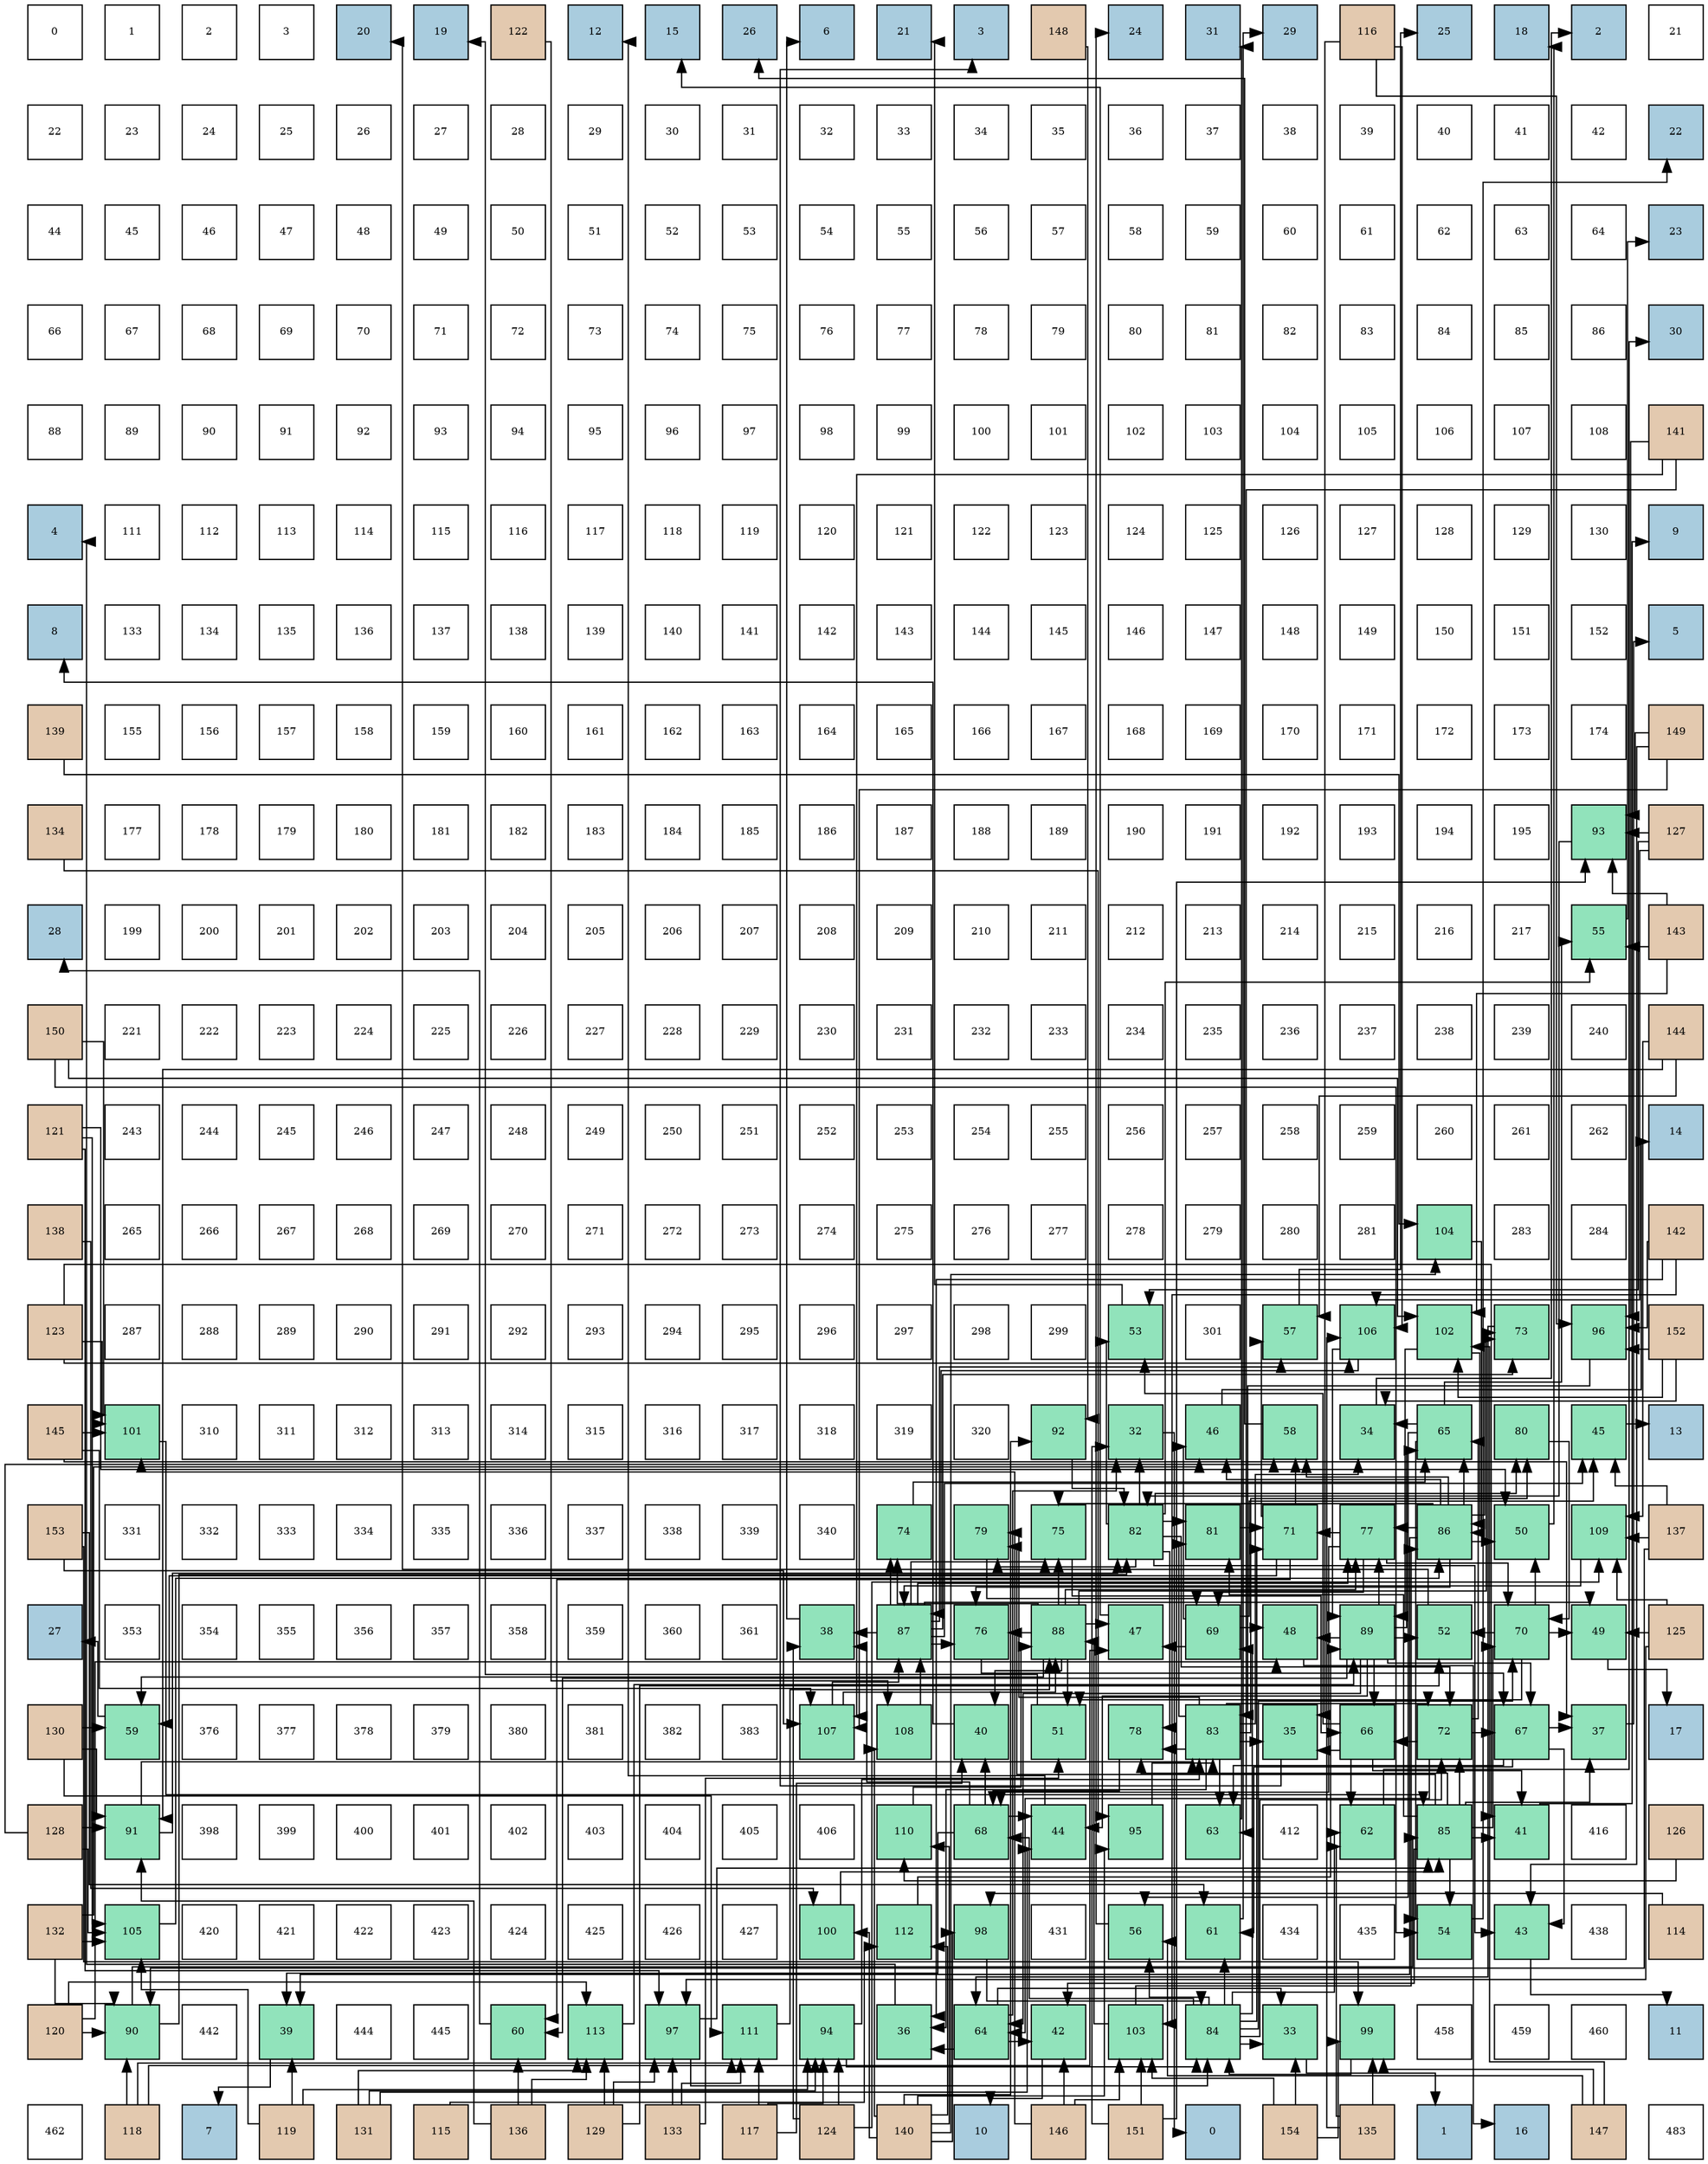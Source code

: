 digraph layout{
 rankdir=TB;
 splines=ortho;
 node [style=filled shape=square fixedsize=true width=0.6];
0[label="0", fontsize=8, fillcolor="#ffffff"];
1[label="1", fontsize=8, fillcolor="#ffffff"];
2[label="2", fontsize=8, fillcolor="#ffffff"];
3[label="3", fontsize=8, fillcolor="#ffffff"];
4[label="20", fontsize=8, fillcolor="#a9ccde"];
5[label="19", fontsize=8, fillcolor="#a9ccde"];
6[label="122", fontsize=8, fillcolor="#e3c9af"];
7[label="12", fontsize=8, fillcolor="#a9ccde"];
8[label="15", fontsize=8, fillcolor="#a9ccde"];
9[label="26", fontsize=8, fillcolor="#a9ccde"];
10[label="6", fontsize=8, fillcolor="#a9ccde"];
11[label="21", fontsize=8, fillcolor="#a9ccde"];
12[label="3", fontsize=8, fillcolor="#a9ccde"];
13[label="148", fontsize=8, fillcolor="#e3c9af"];
14[label="24", fontsize=8, fillcolor="#a9ccde"];
15[label="31", fontsize=8, fillcolor="#a9ccde"];
16[label="29", fontsize=8, fillcolor="#a9ccde"];
17[label="116", fontsize=8, fillcolor="#e3c9af"];
18[label="25", fontsize=8, fillcolor="#a9ccde"];
19[label="18", fontsize=8, fillcolor="#a9ccde"];
20[label="2", fontsize=8, fillcolor="#a9ccde"];
21[label="21", fontsize=8, fillcolor="#ffffff"];
22[label="22", fontsize=8, fillcolor="#ffffff"];
23[label="23", fontsize=8, fillcolor="#ffffff"];
24[label="24", fontsize=8, fillcolor="#ffffff"];
25[label="25", fontsize=8, fillcolor="#ffffff"];
26[label="26", fontsize=8, fillcolor="#ffffff"];
27[label="27", fontsize=8, fillcolor="#ffffff"];
28[label="28", fontsize=8, fillcolor="#ffffff"];
29[label="29", fontsize=8, fillcolor="#ffffff"];
30[label="30", fontsize=8, fillcolor="#ffffff"];
31[label="31", fontsize=8, fillcolor="#ffffff"];
32[label="32", fontsize=8, fillcolor="#ffffff"];
33[label="33", fontsize=8, fillcolor="#ffffff"];
34[label="34", fontsize=8, fillcolor="#ffffff"];
35[label="35", fontsize=8, fillcolor="#ffffff"];
36[label="36", fontsize=8, fillcolor="#ffffff"];
37[label="37", fontsize=8, fillcolor="#ffffff"];
38[label="38", fontsize=8, fillcolor="#ffffff"];
39[label="39", fontsize=8, fillcolor="#ffffff"];
40[label="40", fontsize=8, fillcolor="#ffffff"];
41[label="41", fontsize=8, fillcolor="#ffffff"];
42[label="42", fontsize=8, fillcolor="#ffffff"];
43[label="22", fontsize=8, fillcolor="#a9ccde"];
44[label="44", fontsize=8, fillcolor="#ffffff"];
45[label="45", fontsize=8, fillcolor="#ffffff"];
46[label="46", fontsize=8, fillcolor="#ffffff"];
47[label="47", fontsize=8, fillcolor="#ffffff"];
48[label="48", fontsize=8, fillcolor="#ffffff"];
49[label="49", fontsize=8, fillcolor="#ffffff"];
50[label="50", fontsize=8, fillcolor="#ffffff"];
51[label="51", fontsize=8, fillcolor="#ffffff"];
52[label="52", fontsize=8, fillcolor="#ffffff"];
53[label="53", fontsize=8, fillcolor="#ffffff"];
54[label="54", fontsize=8, fillcolor="#ffffff"];
55[label="55", fontsize=8, fillcolor="#ffffff"];
56[label="56", fontsize=8, fillcolor="#ffffff"];
57[label="57", fontsize=8, fillcolor="#ffffff"];
58[label="58", fontsize=8, fillcolor="#ffffff"];
59[label="59", fontsize=8, fillcolor="#ffffff"];
60[label="60", fontsize=8, fillcolor="#ffffff"];
61[label="61", fontsize=8, fillcolor="#ffffff"];
62[label="62", fontsize=8, fillcolor="#ffffff"];
63[label="63", fontsize=8, fillcolor="#ffffff"];
64[label="64", fontsize=8, fillcolor="#ffffff"];
65[label="23", fontsize=8, fillcolor="#a9ccde"];
66[label="66", fontsize=8, fillcolor="#ffffff"];
67[label="67", fontsize=8, fillcolor="#ffffff"];
68[label="68", fontsize=8, fillcolor="#ffffff"];
69[label="69", fontsize=8, fillcolor="#ffffff"];
70[label="70", fontsize=8, fillcolor="#ffffff"];
71[label="71", fontsize=8, fillcolor="#ffffff"];
72[label="72", fontsize=8, fillcolor="#ffffff"];
73[label="73", fontsize=8, fillcolor="#ffffff"];
74[label="74", fontsize=8, fillcolor="#ffffff"];
75[label="75", fontsize=8, fillcolor="#ffffff"];
76[label="76", fontsize=8, fillcolor="#ffffff"];
77[label="77", fontsize=8, fillcolor="#ffffff"];
78[label="78", fontsize=8, fillcolor="#ffffff"];
79[label="79", fontsize=8, fillcolor="#ffffff"];
80[label="80", fontsize=8, fillcolor="#ffffff"];
81[label="81", fontsize=8, fillcolor="#ffffff"];
82[label="82", fontsize=8, fillcolor="#ffffff"];
83[label="83", fontsize=8, fillcolor="#ffffff"];
84[label="84", fontsize=8, fillcolor="#ffffff"];
85[label="85", fontsize=8, fillcolor="#ffffff"];
86[label="86", fontsize=8, fillcolor="#ffffff"];
87[label="30", fontsize=8, fillcolor="#a9ccde"];
88[label="88", fontsize=8, fillcolor="#ffffff"];
89[label="89", fontsize=8, fillcolor="#ffffff"];
90[label="90", fontsize=8, fillcolor="#ffffff"];
91[label="91", fontsize=8, fillcolor="#ffffff"];
92[label="92", fontsize=8, fillcolor="#ffffff"];
93[label="93", fontsize=8, fillcolor="#ffffff"];
94[label="94", fontsize=8, fillcolor="#ffffff"];
95[label="95", fontsize=8, fillcolor="#ffffff"];
96[label="96", fontsize=8, fillcolor="#ffffff"];
97[label="97", fontsize=8, fillcolor="#ffffff"];
98[label="98", fontsize=8, fillcolor="#ffffff"];
99[label="99", fontsize=8, fillcolor="#ffffff"];
100[label="100", fontsize=8, fillcolor="#ffffff"];
101[label="101", fontsize=8, fillcolor="#ffffff"];
102[label="102", fontsize=8, fillcolor="#ffffff"];
103[label="103", fontsize=8, fillcolor="#ffffff"];
104[label="104", fontsize=8, fillcolor="#ffffff"];
105[label="105", fontsize=8, fillcolor="#ffffff"];
106[label="106", fontsize=8, fillcolor="#ffffff"];
107[label="107", fontsize=8, fillcolor="#ffffff"];
108[label="108", fontsize=8, fillcolor="#ffffff"];
109[label="141", fontsize=8, fillcolor="#e3c9af"];
110[label="4", fontsize=8, fillcolor="#a9ccde"];
111[label="111", fontsize=8, fillcolor="#ffffff"];
112[label="112", fontsize=8, fillcolor="#ffffff"];
113[label="113", fontsize=8, fillcolor="#ffffff"];
114[label="114", fontsize=8, fillcolor="#ffffff"];
115[label="115", fontsize=8, fillcolor="#ffffff"];
116[label="116", fontsize=8, fillcolor="#ffffff"];
117[label="117", fontsize=8, fillcolor="#ffffff"];
118[label="118", fontsize=8, fillcolor="#ffffff"];
119[label="119", fontsize=8, fillcolor="#ffffff"];
120[label="120", fontsize=8, fillcolor="#ffffff"];
121[label="121", fontsize=8, fillcolor="#ffffff"];
122[label="122", fontsize=8, fillcolor="#ffffff"];
123[label="123", fontsize=8, fillcolor="#ffffff"];
124[label="124", fontsize=8, fillcolor="#ffffff"];
125[label="125", fontsize=8, fillcolor="#ffffff"];
126[label="126", fontsize=8, fillcolor="#ffffff"];
127[label="127", fontsize=8, fillcolor="#ffffff"];
128[label="128", fontsize=8, fillcolor="#ffffff"];
129[label="129", fontsize=8, fillcolor="#ffffff"];
130[label="130", fontsize=8, fillcolor="#ffffff"];
131[label="9", fontsize=8, fillcolor="#a9ccde"];
132[label="8", fontsize=8, fillcolor="#a9ccde"];
133[label="133", fontsize=8, fillcolor="#ffffff"];
134[label="134", fontsize=8, fillcolor="#ffffff"];
135[label="135", fontsize=8, fillcolor="#ffffff"];
136[label="136", fontsize=8, fillcolor="#ffffff"];
137[label="137", fontsize=8, fillcolor="#ffffff"];
138[label="138", fontsize=8, fillcolor="#ffffff"];
139[label="139", fontsize=8, fillcolor="#ffffff"];
140[label="140", fontsize=8, fillcolor="#ffffff"];
141[label="141", fontsize=8, fillcolor="#ffffff"];
142[label="142", fontsize=8, fillcolor="#ffffff"];
143[label="143", fontsize=8, fillcolor="#ffffff"];
144[label="144", fontsize=8, fillcolor="#ffffff"];
145[label="145", fontsize=8, fillcolor="#ffffff"];
146[label="146", fontsize=8, fillcolor="#ffffff"];
147[label="147", fontsize=8, fillcolor="#ffffff"];
148[label="148", fontsize=8, fillcolor="#ffffff"];
149[label="149", fontsize=8, fillcolor="#ffffff"];
150[label="150", fontsize=8, fillcolor="#ffffff"];
151[label="151", fontsize=8, fillcolor="#ffffff"];
152[label="152", fontsize=8, fillcolor="#ffffff"];
153[label="5", fontsize=8, fillcolor="#a9ccde"];
154[label="139", fontsize=8, fillcolor="#e3c9af"];
155[label="155", fontsize=8, fillcolor="#ffffff"];
156[label="156", fontsize=8, fillcolor="#ffffff"];
157[label="157", fontsize=8, fillcolor="#ffffff"];
158[label="158", fontsize=8, fillcolor="#ffffff"];
159[label="159", fontsize=8, fillcolor="#ffffff"];
160[label="160", fontsize=8, fillcolor="#ffffff"];
161[label="161", fontsize=8, fillcolor="#ffffff"];
162[label="162", fontsize=8, fillcolor="#ffffff"];
163[label="163", fontsize=8, fillcolor="#ffffff"];
164[label="164", fontsize=8, fillcolor="#ffffff"];
165[label="165", fontsize=8, fillcolor="#ffffff"];
166[label="166", fontsize=8, fillcolor="#ffffff"];
167[label="167", fontsize=8, fillcolor="#ffffff"];
168[label="168", fontsize=8, fillcolor="#ffffff"];
169[label="169", fontsize=8, fillcolor="#ffffff"];
170[label="170", fontsize=8, fillcolor="#ffffff"];
171[label="171", fontsize=8, fillcolor="#ffffff"];
172[label="172", fontsize=8, fillcolor="#ffffff"];
173[label="173", fontsize=8, fillcolor="#ffffff"];
174[label="174", fontsize=8, fillcolor="#ffffff"];
175[label="149", fontsize=8, fillcolor="#e3c9af"];
176[label="134", fontsize=8, fillcolor="#e3c9af"];
177[label="177", fontsize=8, fillcolor="#ffffff"];
178[label="178", fontsize=8, fillcolor="#ffffff"];
179[label="179", fontsize=8, fillcolor="#ffffff"];
180[label="180", fontsize=8, fillcolor="#ffffff"];
181[label="181", fontsize=8, fillcolor="#ffffff"];
182[label="182", fontsize=8, fillcolor="#ffffff"];
183[label="183", fontsize=8, fillcolor="#ffffff"];
184[label="184", fontsize=8, fillcolor="#ffffff"];
185[label="185", fontsize=8, fillcolor="#ffffff"];
186[label="186", fontsize=8, fillcolor="#ffffff"];
187[label="187", fontsize=8, fillcolor="#ffffff"];
188[label="188", fontsize=8, fillcolor="#ffffff"];
189[label="189", fontsize=8, fillcolor="#ffffff"];
190[label="190", fontsize=8, fillcolor="#ffffff"];
191[label="191", fontsize=8, fillcolor="#ffffff"];
192[label="192", fontsize=8, fillcolor="#ffffff"];
193[label="193", fontsize=8, fillcolor="#ffffff"];
194[label="194", fontsize=8, fillcolor="#ffffff"];
195[label="195", fontsize=8, fillcolor="#ffffff"];
196[label="93", fontsize=8, fillcolor="#91e3bb"];
197[label="127", fontsize=8, fillcolor="#e3c9af"];
198[label="28", fontsize=8, fillcolor="#a9ccde"];
199[label="199", fontsize=8, fillcolor="#ffffff"];
200[label="200", fontsize=8, fillcolor="#ffffff"];
201[label="201", fontsize=8, fillcolor="#ffffff"];
202[label="202", fontsize=8, fillcolor="#ffffff"];
203[label="203", fontsize=8, fillcolor="#ffffff"];
204[label="204", fontsize=8, fillcolor="#ffffff"];
205[label="205", fontsize=8, fillcolor="#ffffff"];
206[label="206", fontsize=8, fillcolor="#ffffff"];
207[label="207", fontsize=8, fillcolor="#ffffff"];
208[label="208", fontsize=8, fillcolor="#ffffff"];
209[label="209", fontsize=8, fillcolor="#ffffff"];
210[label="210", fontsize=8, fillcolor="#ffffff"];
211[label="211", fontsize=8, fillcolor="#ffffff"];
212[label="212", fontsize=8, fillcolor="#ffffff"];
213[label="213", fontsize=8, fillcolor="#ffffff"];
214[label="214", fontsize=8, fillcolor="#ffffff"];
215[label="215", fontsize=8, fillcolor="#ffffff"];
216[label="216", fontsize=8, fillcolor="#ffffff"];
217[label="217", fontsize=8, fillcolor="#ffffff"];
218[label="55", fontsize=8, fillcolor="#91e3bb"];
219[label="143", fontsize=8, fillcolor="#e3c9af"];
220[label="150", fontsize=8, fillcolor="#e3c9af"];
221[label="221", fontsize=8, fillcolor="#ffffff"];
222[label="222", fontsize=8, fillcolor="#ffffff"];
223[label="223", fontsize=8, fillcolor="#ffffff"];
224[label="224", fontsize=8, fillcolor="#ffffff"];
225[label="225", fontsize=8, fillcolor="#ffffff"];
226[label="226", fontsize=8, fillcolor="#ffffff"];
227[label="227", fontsize=8, fillcolor="#ffffff"];
228[label="228", fontsize=8, fillcolor="#ffffff"];
229[label="229", fontsize=8, fillcolor="#ffffff"];
230[label="230", fontsize=8, fillcolor="#ffffff"];
231[label="231", fontsize=8, fillcolor="#ffffff"];
232[label="232", fontsize=8, fillcolor="#ffffff"];
233[label="233", fontsize=8, fillcolor="#ffffff"];
234[label="234", fontsize=8, fillcolor="#ffffff"];
235[label="235", fontsize=8, fillcolor="#ffffff"];
236[label="236", fontsize=8, fillcolor="#ffffff"];
237[label="237", fontsize=8, fillcolor="#ffffff"];
238[label="238", fontsize=8, fillcolor="#ffffff"];
239[label="239", fontsize=8, fillcolor="#ffffff"];
240[label="240", fontsize=8, fillcolor="#ffffff"];
241[label="144", fontsize=8, fillcolor="#e3c9af"];
242[label="121", fontsize=8, fillcolor="#e3c9af"];
243[label="243", fontsize=8, fillcolor="#ffffff"];
244[label="244", fontsize=8, fillcolor="#ffffff"];
245[label="245", fontsize=8, fillcolor="#ffffff"];
246[label="246", fontsize=8, fillcolor="#ffffff"];
247[label="247", fontsize=8, fillcolor="#ffffff"];
248[label="248", fontsize=8, fillcolor="#ffffff"];
249[label="249", fontsize=8, fillcolor="#ffffff"];
250[label="250", fontsize=8, fillcolor="#ffffff"];
251[label="251", fontsize=8, fillcolor="#ffffff"];
252[label="252", fontsize=8, fillcolor="#ffffff"];
253[label="253", fontsize=8, fillcolor="#ffffff"];
254[label="254", fontsize=8, fillcolor="#ffffff"];
255[label="255", fontsize=8, fillcolor="#ffffff"];
256[label="256", fontsize=8, fillcolor="#ffffff"];
257[label="257", fontsize=8, fillcolor="#ffffff"];
258[label="258", fontsize=8, fillcolor="#ffffff"];
259[label="259", fontsize=8, fillcolor="#ffffff"];
260[label="260", fontsize=8, fillcolor="#ffffff"];
261[label="261", fontsize=8, fillcolor="#ffffff"];
262[label="262", fontsize=8, fillcolor="#ffffff"];
263[label="14", fontsize=8, fillcolor="#a9ccde"];
264[label="138", fontsize=8, fillcolor="#e3c9af"];
265[label="265", fontsize=8, fillcolor="#ffffff"];
266[label="266", fontsize=8, fillcolor="#ffffff"];
267[label="267", fontsize=8, fillcolor="#ffffff"];
268[label="268", fontsize=8, fillcolor="#ffffff"];
269[label="269", fontsize=8, fillcolor="#ffffff"];
270[label="270", fontsize=8, fillcolor="#ffffff"];
271[label="271", fontsize=8, fillcolor="#ffffff"];
272[label="272", fontsize=8, fillcolor="#ffffff"];
273[label="273", fontsize=8, fillcolor="#ffffff"];
274[label="274", fontsize=8, fillcolor="#ffffff"];
275[label="275", fontsize=8, fillcolor="#ffffff"];
276[label="276", fontsize=8, fillcolor="#ffffff"];
277[label="277", fontsize=8, fillcolor="#ffffff"];
278[label="278", fontsize=8, fillcolor="#ffffff"];
279[label="279", fontsize=8, fillcolor="#ffffff"];
280[label="280", fontsize=8, fillcolor="#ffffff"];
281[label="281", fontsize=8, fillcolor="#ffffff"];
282[label="104", fontsize=8, fillcolor="#91e3bb"];
283[label="283", fontsize=8, fillcolor="#ffffff"];
284[label="284", fontsize=8, fillcolor="#ffffff"];
285[label="142", fontsize=8, fillcolor="#e3c9af"];
286[label="123", fontsize=8, fillcolor="#e3c9af"];
287[label="287", fontsize=8, fillcolor="#ffffff"];
288[label="288", fontsize=8, fillcolor="#ffffff"];
289[label="289", fontsize=8, fillcolor="#ffffff"];
290[label="290", fontsize=8, fillcolor="#ffffff"];
291[label="291", fontsize=8, fillcolor="#ffffff"];
292[label="292", fontsize=8, fillcolor="#ffffff"];
293[label="293", fontsize=8, fillcolor="#ffffff"];
294[label="294", fontsize=8, fillcolor="#ffffff"];
295[label="295", fontsize=8, fillcolor="#ffffff"];
296[label="296", fontsize=8, fillcolor="#ffffff"];
297[label="297", fontsize=8, fillcolor="#ffffff"];
298[label="298", fontsize=8, fillcolor="#ffffff"];
299[label="299", fontsize=8, fillcolor="#ffffff"];
300[label="53", fontsize=8, fillcolor="#91e3bb"];
301[label="301", fontsize=8, fillcolor="#ffffff"];
302[label="57", fontsize=8, fillcolor="#91e3bb"];
303[label="106", fontsize=8, fillcolor="#91e3bb"];
304[label="102", fontsize=8, fillcolor="#91e3bb"];
305[label="73", fontsize=8, fillcolor="#91e3bb"];
306[label="96", fontsize=8, fillcolor="#91e3bb"];
307[label="152", fontsize=8, fillcolor="#e3c9af"];
308[label="145", fontsize=8, fillcolor="#e3c9af"];
309[label="101", fontsize=8, fillcolor="#91e3bb"];
310[label="310", fontsize=8, fillcolor="#ffffff"];
311[label="311", fontsize=8, fillcolor="#ffffff"];
312[label="312", fontsize=8, fillcolor="#ffffff"];
313[label="313", fontsize=8, fillcolor="#ffffff"];
314[label="314", fontsize=8, fillcolor="#ffffff"];
315[label="315", fontsize=8, fillcolor="#ffffff"];
316[label="316", fontsize=8, fillcolor="#ffffff"];
317[label="317", fontsize=8, fillcolor="#ffffff"];
318[label="318", fontsize=8, fillcolor="#ffffff"];
319[label="319", fontsize=8, fillcolor="#ffffff"];
320[label="320", fontsize=8, fillcolor="#ffffff"];
321[label="92", fontsize=8, fillcolor="#91e3bb"];
322[label="32", fontsize=8, fillcolor="#91e3bb"];
323[label="46", fontsize=8, fillcolor="#91e3bb"];
324[label="58", fontsize=8, fillcolor="#91e3bb"];
325[label="34", fontsize=8, fillcolor="#91e3bb"];
326[label="65", fontsize=8, fillcolor="#91e3bb"];
327[label="80", fontsize=8, fillcolor="#91e3bb"];
328[label="45", fontsize=8, fillcolor="#91e3bb"];
329[label="13", fontsize=8, fillcolor="#a9ccde"];
330[label="153", fontsize=8, fillcolor="#e3c9af"];
331[label="331", fontsize=8, fillcolor="#ffffff"];
332[label="332", fontsize=8, fillcolor="#ffffff"];
333[label="333", fontsize=8, fillcolor="#ffffff"];
334[label="334", fontsize=8, fillcolor="#ffffff"];
335[label="335", fontsize=8, fillcolor="#ffffff"];
336[label="336", fontsize=8, fillcolor="#ffffff"];
337[label="337", fontsize=8, fillcolor="#ffffff"];
338[label="338", fontsize=8, fillcolor="#ffffff"];
339[label="339", fontsize=8, fillcolor="#ffffff"];
340[label="340", fontsize=8, fillcolor="#ffffff"];
341[label="74", fontsize=8, fillcolor="#91e3bb"];
342[label="79", fontsize=8, fillcolor="#91e3bb"];
343[label="75", fontsize=8, fillcolor="#91e3bb"];
344[label="82", fontsize=8, fillcolor="#91e3bb"];
345[label="81", fontsize=8, fillcolor="#91e3bb"];
346[label="71", fontsize=8, fillcolor="#91e3bb"];
347[label="77", fontsize=8, fillcolor="#91e3bb"];
348[label="86", fontsize=8, fillcolor="#91e3bb"];
349[label="50", fontsize=8, fillcolor="#91e3bb"];
350[label="109", fontsize=8, fillcolor="#91e3bb"];
351[label="137", fontsize=8, fillcolor="#e3c9af"];
352[label="27", fontsize=8, fillcolor="#a9ccde"];
353[label="353", fontsize=8, fillcolor="#ffffff"];
354[label="354", fontsize=8, fillcolor="#ffffff"];
355[label="355", fontsize=8, fillcolor="#ffffff"];
356[label="356", fontsize=8, fillcolor="#ffffff"];
357[label="357", fontsize=8, fillcolor="#ffffff"];
358[label="358", fontsize=8, fillcolor="#ffffff"];
359[label="359", fontsize=8, fillcolor="#ffffff"];
360[label="360", fontsize=8, fillcolor="#ffffff"];
361[label="361", fontsize=8, fillcolor="#ffffff"];
362[label="38", fontsize=8, fillcolor="#91e3bb"];
363[label="87", fontsize=8, fillcolor="#91e3bb"];
364[label="76", fontsize=8, fillcolor="#91e3bb"];
365[label="88", fontsize=8, fillcolor="#91e3bb"];
366[label="47", fontsize=8, fillcolor="#91e3bb"];
367[label="69", fontsize=8, fillcolor="#91e3bb"];
368[label="48", fontsize=8, fillcolor="#91e3bb"];
369[label="89", fontsize=8, fillcolor="#91e3bb"];
370[label="52", fontsize=8, fillcolor="#91e3bb"];
371[label="70", fontsize=8, fillcolor="#91e3bb"];
372[label="49", fontsize=8, fillcolor="#91e3bb"];
373[label="125", fontsize=8, fillcolor="#e3c9af"];
374[label="130", fontsize=8, fillcolor="#e3c9af"];
375[label="59", fontsize=8, fillcolor="#91e3bb"];
376[label="376", fontsize=8, fillcolor="#ffffff"];
377[label="377", fontsize=8, fillcolor="#ffffff"];
378[label="378", fontsize=8, fillcolor="#ffffff"];
379[label="379", fontsize=8, fillcolor="#ffffff"];
380[label="380", fontsize=8, fillcolor="#ffffff"];
381[label="381", fontsize=8, fillcolor="#ffffff"];
382[label="382", fontsize=8, fillcolor="#ffffff"];
383[label="383", fontsize=8, fillcolor="#ffffff"];
384[label="107", fontsize=8, fillcolor="#91e3bb"];
385[label="108", fontsize=8, fillcolor="#91e3bb"];
386[label="40", fontsize=8, fillcolor="#91e3bb"];
387[label="51", fontsize=8, fillcolor="#91e3bb"];
388[label="78", fontsize=8, fillcolor="#91e3bb"];
389[label="83", fontsize=8, fillcolor="#91e3bb"];
390[label="35", fontsize=8, fillcolor="#91e3bb"];
391[label="66", fontsize=8, fillcolor="#91e3bb"];
392[label="72", fontsize=8, fillcolor="#91e3bb"];
393[label="67", fontsize=8, fillcolor="#91e3bb"];
394[label="37", fontsize=8, fillcolor="#91e3bb"];
395[label="17", fontsize=8, fillcolor="#a9ccde"];
396[label="128", fontsize=8, fillcolor="#e3c9af"];
397[label="91", fontsize=8, fillcolor="#91e3bb"];
398[label="398", fontsize=8, fillcolor="#ffffff"];
399[label="399", fontsize=8, fillcolor="#ffffff"];
400[label="400", fontsize=8, fillcolor="#ffffff"];
401[label="401", fontsize=8, fillcolor="#ffffff"];
402[label="402", fontsize=8, fillcolor="#ffffff"];
403[label="403", fontsize=8, fillcolor="#ffffff"];
404[label="404", fontsize=8, fillcolor="#ffffff"];
405[label="405", fontsize=8, fillcolor="#ffffff"];
406[label="406", fontsize=8, fillcolor="#ffffff"];
407[label="110", fontsize=8, fillcolor="#91e3bb"];
408[label="68", fontsize=8, fillcolor="#91e3bb"];
409[label="44", fontsize=8, fillcolor="#91e3bb"];
410[label="95", fontsize=8, fillcolor="#91e3bb"];
411[label="63", fontsize=8, fillcolor="#91e3bb"];
412[label="412", fontsize=8, fillcolor="#ffffff"];
413[label="62", fontsize=8, fillcolor="#91e3bb"];
414[label="85", fontsize=8, fillcolor="#91e3bb"];
415[label="41", fontsize=8, fillcolor="#91e3bb"];
416[label="416", fontsize=8, fillcolor="#ffffff"];
417[label="126", fontsize=8, fillcolor="#e3c9af"];
418[label="132", fontsize=8, fillcolor="#e3c9af"];
419[label="105", fontsize=8, fillcolor="#91e3bb"];
420[label="420", fontsize=8, fillcolor="#ffffff"];
421[label="421", fontsize=8, fillcolor="#ffffff"];
422[label="422", fontsize=8, fillcolor="#ffffff"];
423[label="423", fontsize=8, fillcolor="#ffffff"];
424[label="424", fontsize=8, fillcolor="#ffffff"];
425[label="425", fontsize=8, fillcolor="#ffffff"];
426[label="426", fontsize=8, fillcolor="#ffffff"];
427[label="427", fontsize=8, fillcolor="#ffffff"];
428[label="100", fontsize=8, fillcolor="#91e3bb"];
429[label="112", fontsize=8, fillcolor="#91e3bb"];
430[label="98", fontsize=8, fillcolor="#91e3bb"];
431[label="431", fontsize=8, fillcolor="#ffffff"];
432[label="56", fontsize=8, fillcolor="#91e3bb"];
433[label="61", fontsize=8, fillcolor="#91e3bb"];
434[label="434", fontsize=8, fillcolor="#ffffff"];
435[label="435", fontsize=8, fillcolor="#ffffff"];
436[label="54", fontsize=8, fillcolor="#91e3bb"];
437[label="43", fontsize=8, fillcolor="#91e3bb"];
438[label="438", fontsize=8, fillcolor="#ffffff"];
439[label="114", fontsize=8, fillcolor="#e3c9af"];
440[label="120", fontsize=8, fillcolor="#e3c9af"];
441[label="90", fontsize=8, fillcolor="#91e3bb"];
442[label="442", fontsize=8, fillcolor="#ffffff"];
443[label="39", fontsize=8, fillcolor="#91e3bb"];
444[label="444", fontsize=8, fillcolor="#ffffff"];
445[label="445", fontsize=8, fillcolor="#ffffff"];
446[label="60", fontsize=8, fillcolor="#91e3bb"];
447[label="113", fontsize=8, fillcolor="#91e3bb"];
448[label="97", fontsize=8, fillcolor="#91e3bb"];
449[label="111", fontsize=8, fillcolor="#91e3bb"];
450[label="94", fontsize=8, fillcolor="#91e3bb"];
451[label="36", fontsize=8, fillcolor="#91e3bb"];
452[label="64", fontsize=8, fillcolor="#91e3bb"];
453[label="42", fontsize=8, fillcolor="#91e3bb"];
454[label="103", fontsize=8, fillcolor="#91e3bb"];
455[label="84", fontsize=8, fillcolor="#91e3bb"];
456[label="33", fontsize=8, fillcolor="#91e3bb"];
457[label="99", fontsize=8, fillcolor="#91e3bb"];
458[label="458", fontsize=8, fillcolor="#ffffff"];
459[label="459", fontsize=8, fillcolor="#ffffff"];
460[label="460", fontsize=8, fillcolor="#ffffff"];
461[label="11", fontsize=8, fillcolor="#a9ccde"];
462[label="462", fontsize=8, fillcolor="#ffffff"];
463[label="118", fontsize=8, fillcolor="#e3c9af"];
464[label="7", fontsize=8, fillcolor="#a9ccde"];
465[label="119", fontsize=8, fillcolor="#e3c9af"];
466[label="131", fontsize=8, fillcolor="#e3c9af"];
467[label="115", fontsize=8, fillcolor="#e3c9af"];
468[label="136", fontsize=8, fillcolor="#e3c9af"];
469[label="129", fontsize=8, fillcolor="#e3c9af"];
470[label="133", fontsize=8, fillcolor="#e3c9af"];
471[label="117", fontsize=8, fillcolor="#e3c9af"];
472[label="124", fontsize=8, fillcolor="#e3c9af"];
473[label="140", fontsize=8, fillcolor="#e3c9af"];
474[label="10", fontsize=8, fillcolor="#a9ccde"];
475[label="146", fontsize=8, fillcolor="#e3c9af"];
476[label="151", fontsize=8, fillcolor="#e3c9af"];
477[label="0", fontsize=8, fillcolor="#a9ccde"];
478[label="154", fontsize=8, fillcolor="#e3c9af"];
479[label="135", fontsize=8, fillcolor="#e3c9af"];
480[label="1", fontsize=8, fillcolor="#a9ccde"];
481[label="16", fontsize=8, fillcolor="#a9ccde"];
482[label="147", fontsize=8, fillcolor="#e3c9af"];
483[label="483", fontsize=8, fillcolor="#ffffff"];
edge [constraint=false, style=vis];322 -> 477;
456 -> 480;
325 -> 20;
390 -> 12;
451 -> 110;
394 -> 153;
362 -> 10;
443 -> 464;
386 -> 132;
415 -> 131;
453 -> 474;
437 -> 461;
409 -> 7;
328 -> 329;
323 -> 263;
366 -> 8;
368 -> 481;
372 -> 395;
349 -> 19;
387 -> 5;
370 -> 4;
300 -> 11;
436 -> 43;
218 -> 65;
432 -> 14;
302 -> 18;
324 -> 9;
375 -> 352;
446 -> 198;
433 -> 16;
413 -> 87;
411 -> 15;
452 -> 322;
452 -> 456;
452 -> 451;
452 -> 453;
326 -> 325;
326 -> 436;
326 -> 218;
326 -> 432;
391 -> 390;
391 -> 415;
391 -> 300;
391 -> 413;
393 -> 394;
393 -> 437;
393 -> 433;
393 -> 411;
408 -> 362;
408 -> 443;
408 -> 386;
408 -> 409;
367 -> 328;
367 -> 323;
367 -> 366;
367 -> 368;
371 -> 372;
371 -> 349;
371 -> 387;
371 -> 370;
346 -> 302;
346 -> 324;
346 -> 375;
346 -> 446;
392 -> 452;
392 -> 326;
392 -> 391;
392 -> 393;
305 -> 452;
341 -> 326;
343 -> 391;
364 -> 393;
347 -> 408;
347 -> 367;
347 -> 371;
347 -> 346;
388 -> 408;
342 -> 367;
327 -> 371;
345 -> 346;
344 -> 322;
344 -> 437;
344 -> 300;
344 -> 218;
344 -> 392;
344 -> 388;
344 -> 342;
344 -> 327;
344 -> 345;
389 -> 325;
389 -> 390;
389 -> 451;
389 -> 411;
389 -> 392;
389 -> 388;
389 -> 342;
389 -> 327;
389 -> 345;
455 -> 456;
455 -> 432;
455 -> 433;
455 -> 413;
455 -> 408;
455 -> 367;
455 -> 371;
455 -> 346;
455 -> 392;
414 -> 394;
414 -> 415;
414 -> 453;
414 -> 436;
414 -> 371;
414 -> 392;
414 -> 388;
414 -> 342;
414 -> 345;
348 -> 443;
348 -> 323;
348 -> 349;
348 -> 324;
348 -> 326;
348 -> 305;
348 -> 343;
348 -> 364;
348 -> 347;
363 -> 362;
363 -> 328;
363 -> 372;
363 -> 302;
363 -> 305;
363 -> 341;
363 -> 343;
363 -> 364;
363 -> 347;
365 -> 386;
365 -> 366;
365 -> 387;
365 -> 375;
365 -> 305;
365 -> 341;
365 -> 343;
365 -> 364;
365 -> 347;
369 -> 409;
369 -> 368;
369 -> 370;
369 -> 446;
369 -> 452;
369 -> 326;
369 -> 391;
369 -> 393;
369 -> 347;
441 -> 344;
441 -> 414;
397 -> 344;
397 -> 389;
321 -> 344;
196 -> 344;
450 -> 389;
450 -> 455;
410 -> 389;
306 -> 389;
448 -> 455;
448 -> 414;
430 -> 455;
457 -> 455;
428 -> 414;
309 -> 414;
304 -> 348;
304 -> 369;
454 -> 348;
454 -> 365;
282 -> 348;
419 -> 348;
303 -> 363;
303 -> 369;
384 -> 363;
384 -> 365;
385 -> 363;
350 -> 363;
407 -> 365;
449 -> 365;
429 -> 369;
447 -> 369;
439 -> 430;
467 -> 429;
17 -> 390;
17 -> 306;
17 -> 303;
471 -> 386;
471 -> 450;
471 -> 449;
463 -> 366;
463 -> 441;
463 -> 449;
465 -> 443;
465 -> 450;
465 -> 419;
440 -> 368;
440 -> 441;
440 -> 447;
242 -> 349;
242 -> 448;
242 -> 419;
6 -> 385;
286 -> 415;
286 -> 309;
286 -> 303;
472 -> 362;
472 -> 450;
472 -> 350;
373 -> 372;
373 -> 448;
373 -> 350;
417 -> 407;
197 -> 300;
197 -> 196;
197 -> 303;
396 -> 324;
396 -> 397;
396 -> 419;
469 -> 370;
469 -> 448;
469 -> 447;
374 -> 375;
374 -> 397;
374 -> 449;
466 -> 409;
466 -> 450;
466 -> 447;
418 -> 323;
418 -> 441;
418 -> 419;
470 -> 387;
470 -> 448;
470 -> 449;
176 -> 410;
479 -> 413;
479 -> 457;
479 -> 303;
468 -> 446;
468 -> 397;
468 -> 447;
351 -> 328;
351 -> 441;
351 -> 350;
264 -> 428;
154 -> 282;
473 -> 321;
473 -> 410;
473 -> 430;
473 -> 428;
473 -> 282;
473 -> 385;
473 -> 407;
473 -> 429;
109 -> 411;
109 -> 306;
109 -> 384;
285 -> 451;
285 -> 306;
285 -> 454;
219 -> 218;
219 -> 196;
219 -> 304;
241 -> 302;
241 -> 397;
241 -> 350;
308 -> 394;
308 -> 309;
308 -> 384;
475 -> 453;
475 -> 309;
475 -> 454;
482 -> 432;
482 -> 457;
482 -> 304;
13 -> 321;
175 -> 437;
175 -> 196;
175 -> 384;
220 -> 436;
220 -> 309;
220 -> 304;
476 -> 322;
476 -> 196;
476 -> 454;
307 -> 325;
307 -> 306;
307 -> 304;
330 -> 433;
330 -> 457;
330 -> 384;
478 -> 456;
478 -> 457;
478 -> 454;
edge [constraint=true, style=invis];
0 -> 22 -> 44 -> 66 -> 88 -> 110 -> 132 -> 154 -> 176 -> 198 -> 220 -> 242 -> 264 -> 286 -> 308 -> 330 -> 352 -> 374 -> 396 -> 418 -> 440 -> 462;
1 -> 23 -> 45 -> 67 -> 89 -> 111 -> 133 -> 155 -> 177 -> 199 -> 221 -> 243 -> 265 -> 287 -> 309 -> 331 -> 353 -> 375 -> 397 -> 419 -> 441 -> 463;
2 -> 24 -> 46 -> 68 -> 90 -> 112 -> 134 -> 156 -> 178 -> 200 -> 222 -> 244 -> 266 -> 288 -> 310 -> 332 -> 354 -> 376 -> 398 -> 420 -> 442 -> 464;
3 -> 25 -> 47 -> 69 -> 91 -> 113 -> 135 -> 157 -> 179 -> 201 -> 223 -> 245 -> 267 -> 289 -> 311 -> 333 -> 355 -> 377 -> 399 -> 421 -> 443 -> 465;
4 -> 26 -> 48 -> 70 -> 92 -> 114 -> 136 -> 158 -> 180 -> 202 -> 224 -> 246 -> 268 -> 290 -> 312 -> 334 -> 356 -> 378 -> 400 -> 422 -> 444 -> 466;
5 -> 27 -> 49 -> 71 -> 93 -> 115 -> 137 -> 159 -> 181 -> 203 -> 225 -> 247 -> 269 -> 291 -> 313 -> 335 -> 357 -> 379 -> 401 -> 423 -> 445 -> 467;
6 -> 28 -> 50 -> 72 -> 94 -> 116 -> 138 -> 160 -> 182 -> 204 -> 226 -> 248 -> 270 -> 292 -> 314 -> 336 -> 358 -> 380 -> 402 -> 424 -> 446 -> 468;
7 -> 29 -> 51 -> 73 -> 95 -> 117 -> 139 -> 161 -> 183 -> 205 -> 227 -> 249 -> 271 -> 293 -> 315 -> 337 -> 359 -> 381 -> 403 -> 425 -> 447 -> 469;
8 -> 30 -> 52 -> 74 -> 96 -> 118 -> 140 -> 162 -> 184 -> 206 -> 228 -> 250 -> 272 -> 294 -> 316 -> 338 -> 360 -> 382 -> 404 -> 426 -> 448 -> 470;
9 -> 31 -> 53 -> 75 -> 97 -> 119 -> 141 -> 163 -> 185 -> 207 -> 229 -> 251 -> 273 -> 295 -> 317 -> 339 -> 361 -> 383 -> 405 -> 427 -> 449 -> 471;
10 -> 32 -> 54 -> 76 -> 98 -> 120 -> 142 -> 164 -> 186 -> 208 -> 230 -> 252 -> 274 -> 296 -> 318 -> 340 -> 362 -> 384 -> 406 -> 428 -> 450 -> 472;
11 -> 33 -> 55 -> 77 -> 99 -> 121 -> 143 -> 165 -> 187 -> 209 -> 231 -> 253 -> 275 -> 297 -> 319 -> 341 -> 363 -> 385 -> 407 -> 429 -> 451 -> 473;
12 -> 34 -> 56 -> 78 -> 100 -> 122 -> 144 -> 166 -> 188 -> 210 -> 232 -> 254 -> 276 -> 298 -> 320 -> 342 -> 364 -> 386 -> 408 -> 430 -> 452 -> 474;
13 -> 35 -> 57 -> 79 -> 101 -> 123 -> 145 -> 167 -> 189 -> 211 -> 233 -> 255 -> 277 -> 299 -> 321 -> 343 -> 365 -> 387 -> 409 -> 431 -> 453 -> 475;
14 -> 36 -> 58 -> 80 -> 102 -> 124 -> 146 -> 168 -> 190 -> 212 -> 234 -> 256 -> 278 -> 300 -> 322 -> 344 -> 366 -> 388 -> 410 -> 432 -> 454 -> 476;
15 -> 37 -> 59 -> 81 -> 103 -> 125 -> 147 -> 169 -> 191 -> 213 -> 235 -> 257 -> 279 -> 301 -> 323 -> 345 -> 367 -> 389 -> 411 -> 433 -> 455 -> 477;
16 -> 38 -> 60 -> 82 -> 104 -> 126 -> 148 -> 170 -> 192 -> 214 -> 236 -> 258 -> 280 -> 302 -> 324 -> 346 -> 368 -> 390 -> 412 -> 434 -> 456 -> 478;
17 -> 39 -> 61 -> 83 -> 105 -> 127 -> 149 -> 171 -> 193 -> 215 -> 237 -> 259 -> 281 -> 303 -> 325 -> 347 -> 369 -> 391 -> 413 -> 435 -> 457 -> 479;
18 -> 40 -> 62 -> 84 -> 106 -> 128 -> 150 -> 172 -> 194 -> 216 -> 238 -> 260 -> 282 -> 304 -> 326 -> 348 -> 370 -> 392 -> 414 -> 436 -> 458 -> 480;
19 -> 41 -> 63 -> 85 -> 107 -> 129 -> 151 -> 173 -> 195 -> 217 -> 239 -> 261 -> 283 -> 305 -> 327 -> 349 -> 371 -> 393 -> 415 -> 437 -> 459 -> 481;
20 -> 42 -> 64 -> 86 -> 108 -> 130 -> 152 -> 174 -> 196 -> 218 -> 240 -> 262 -> 284 -> 306 -> 328 -> 350 -> 372 -> 394 -> 416 -> 438 -> 460 -> 482;
21 -> 43 -> 65 -> 87 -> 109 -> 131 -> 153 -> 175 -> 197 -> 219 -> 241 -> 263 -> 285 -> 307 -> 329 -> 351 -> 373 -> 395 -> 417 -> 439 -> 461 -> 483;
rank = same {0 -> 1 -> 2 -> 3 -> 4 -> 5 -> 6 -> 7 -> 8 -> 9 -> 10 -> 11 -> 12 -> 13 -> 14 -> 15 -> 16 -> 17 -> 18 -> 19 -> 20 -> 21};
rank = same {22 -> 23 -> 24 -> 25 -> 26 -> 27 -> 28 -> 29 -> 30 -> 31 -> 32 -> 33 -> 34 -> 35 -> 36 -> 37 -> 38 -> 39 -> 40 -> 41 -> 42 -> 43};
rank = same {44 -> 45 -> 46 -> 47 -> 48 -> 49 -> 50 -> 51 -> 52 -> 53 -> 54 -> 55 -> 56 -> 57 -> 58 -> 59 -> 60 -> 61 -> 62 -> 63 -> 64 -> 65};
rank = same {66 -> 67 -> 68 -> 69 -> 70 -> 71 -> 72 -> 73 -> 74 -> 75 -> 76 -> 77 -> 78 -> 79 -> 80 -> 81 -> 82 -> 83 -> 84 -> 85 -> 86 -> 87};
rank = same {88 -> 89 -> 90 -> 91 -> 92 -> 93 -> 94 -> 95 -> 96 -> 97 -> 98 -> 99 -> 100 -> 101 -> 102 -> 103 -> 104 -> 105 -> 106 -> 107 -> 108 -> 109};
rank = same {110 -> 111 -> 112 -> 113 -> 114 -> 115 -> 116 -> 117 -> 118 -> 119 -> 120 -> 121 -> 122 -> 123 -> 124 -> 125 -> 126 -> 127 -> 128 -> 129 -> 130 -> 131};
rank = same {132 -> 133 -> 134 -> 135 -> 136 -> 137 -> 138 -> 139 -> 140 -> 141 -> 142 -> 143 -> 144 -> 145 -> 146 -> 147 -> 148 -> 149 -> 150 -> 151 -> 152 -> 153};
rank = same {154 -> 155 -> 156 -> 157 -> 158 -> 159 -> 160 -> 161 -> 162 -> 163 -> 164 -> 165 -> 166 -> 167 -> 168 -> 169 -> 170 -> 171 -> 172 -> 173 -> 174 -> 175};
rank = same {176 -> 177 -> 178 -> 179 -> 180 -> 181 -> 182 -> 183 -> 184 -> 185 -> 186 -> 187 -> 188 -> 189 -> 190 -> 191 -> 192 -> 193 -> 194 -> 195 -> 196 -> 197};
rank = same {198 -> 199 -> 200 -> 201 -> 202 -> 203 -> 204 -> 205 -> 206 -> 207 -> 208 -> 209 -> 210 -> 211 -> 212 -> 213 -> 214 -> 215 -> 216 -> 217 -> 218 -> 219};
rank = same {220 -> 221 -> 222 -> 223 -> 224 -> 225 -> 226 -> 227 -> 228 -> 229 -> 230 -> 231 -> 232 -> 233 -> 234 -> 235 -> 236 -> 237 -> 238 -> 239 -> 240 -> 241};
rank = same {242 -> 243 -> 244 -> 245 -> 246 -> 247 -> 248 -> 249 -> 250 -> 251 -> 252 -> 253 -> 254 -> 255 -> 256 -> 257 -> 258 -> 259 -> 260 -> 261 -> 262 -> 263};
rank = same {264 -> 265 -> 266 -> 267 -> 268 -> 269 -> 270 -> 271 -> 272 -> 273 -> 274 -> 275 -> 276 -> 277 -> 278 -> 279 -> 280 -> 281 -> 282 -> 283 -> 284 -> 285};
rank = same {286 -> 287 -> 288 -> 289 -> 290 -> 291 -> 292 -> 293 -> 294 -> 295 -> 296 -> 297 -> 298 -> 299 -> 300 -> 301 -> 302 -> 303 -> 304 -> 305 -> 306 -> 307};
rank = same {308 -> 309 -> 310 -> 311 -> 312 -> 313 -> 314 -> 315 -> 316 -> 317 -> 318 -> 319 -> 320 -> 321 -> 322 -> 323 -> 324 -> 325 -> 326 -> 327 -> 328 -> 329};
rank = same {330 -> 331 -> 332 -> 333 -> 334 -> 335 -> 336 -> 337 -> 338 -> 339 -> 340 -> 341 -> 342 -> 343 -> 344 -> 345 -> 346 -> 347 -> 348 -> 349 -> 350 -> 351};
rank = same {352 -> 353 -> 354 -> 355 -> 356 -> 357 -> 358 -> 359 -> 360 -> 361 -> 362 -> 363 -> 364 -> 365 -> 366 -> 367 -> 368 -> 369 -> 370 -> 371 -> 372 -> 373};
rank = same {374 -> 375 -> 376 -> 377 -> 378 -> 379 -> 380 -> 381 -> 382 -> 383 -> 384 -> 385 -> 386 -> 387 -> 388 -> 389 -> 390 -> 391 -> 392 -> 393 -> 394 -> 395};
rank = same {396 -> 397 -> 398 -> 399 -> 400 -> 401 -> 402 -> 403 -> 404 -> 405 -> 406 -> 407 -> 408 -> 409 -> 410 -> 411 -> 412 -> 413 -> 414 -> 415 -> 416 -> 417};
rank = same {418 -> 419 -> 420 -> 421 -> 422 -> 423 -> 424 -> 425 -> 426 -> 427 -> 428 -> 429 -> 430 -> 431 -> 432 -> 433 -> 434 -> 435 -> 436 -> 437 -> 438 -> 439};
rank = same {440 -> 441 -> 442 -> 443 -> 444 -> 445 -> 446 -> 447 -> 448 -> 449 -> 450 -> 451 -> 452 -> 453 -> 454 -> 455 -> 456 -> 457 -> 458 -> 459 -> 460 -> 461};
rank = same {462 -> 463 -> 464 -> 465 -> 466 -> 467 -> 468 -> 469 -> 470 -> 471 -> 472 -> 473 -> 474 -> 475 -> 476 -> 477 -> 478 -> 479 -> 480 -> 481 -> 482 -> 483};
}